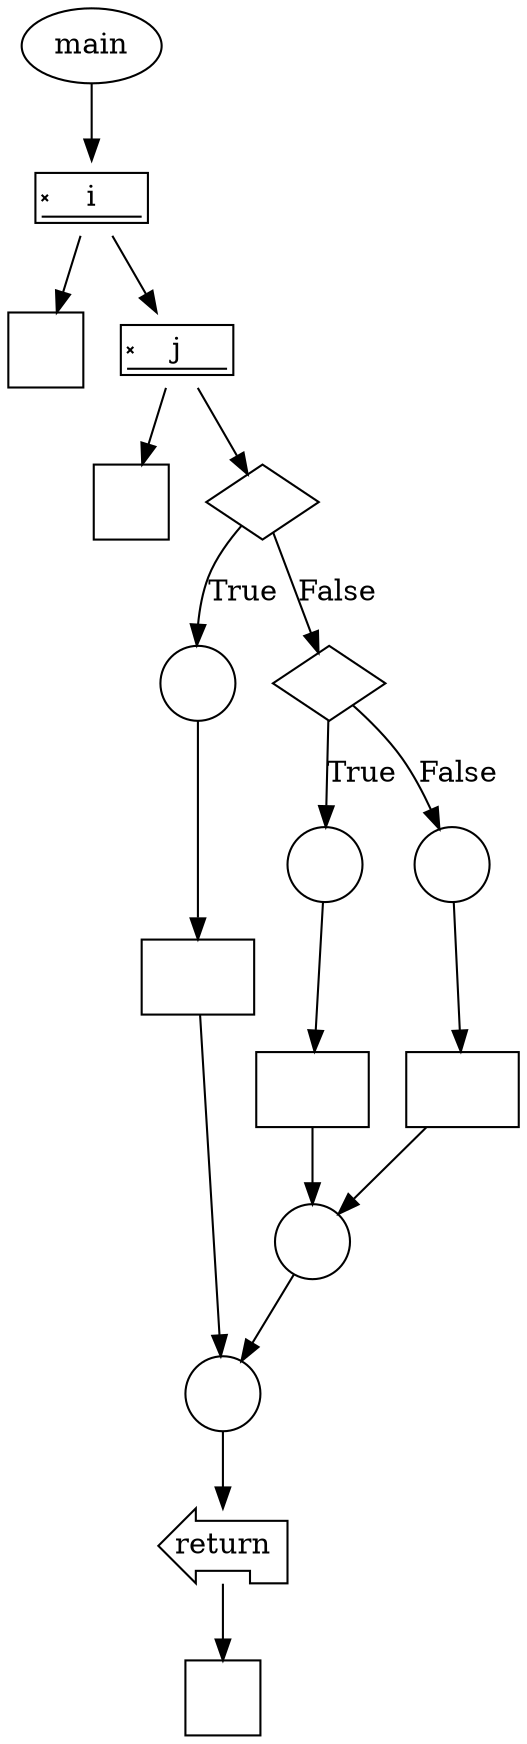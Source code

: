 digraph {
	graph [bb="0,0,243,832"];
	node [label="\N"];
	"ced93d78-afe4-430c-be19-524a40d7d062"	[height=0.5,
		label=main,
		pos="30,814",
		shape=ellipse,
		width=0.82932];
	"f3342c3b-dc45-4d50-beba-3dee969a0d95"	[height=0.5,
		label=i,
		pos="30,741",
		shape=signature,
		width=0.75];
	"ced93d78-afe4-430c-be19-524a40d7d062" -> "f3342c3b-dc45-4d50-beba-3dee969a0d95"	[pos="e,30,759.03 30,795.81 30,788.23 30,779.1 30,770.54"];
	"e317e278-40e9-4e5a-8c9b-56a78a569501"	[height=0.5,
		label="",
		pos="18,668",
		shape=square,
		width=0.5];
	"f3342c3b-dc45-4d50-beba-3dee969a0d95" -> "e317e278-40e9-4e5a-8c9b-56a78a569501"	[pos="e,20.878,686.03 27.095,722.81 25.798,715.14 24.235,705.89 22.774,697.24"];
	"e0c5ad4a-463a-4a4d-8c12-8d9348430dfe"	[height=0.5,
		label=j,
		pos="81,668",
		shape=signature,
		width=0.75];
	"f3342c3b-dc45-4d50-beba-3dee969a0d95" -> "e0c5ad4a-463a-4a4d-8c12-8d9348430dfe"	[pos="e,68.768,686.03 42.346,722.81 48.297,714.53 55.564,704.41 62.185,695.19"];
	"7c2d963a-4ef4-4c37-80b8-d41e41629476"	[height=0.5,
		label="",
		pos="59,595",
		shape=square,
		width=0.5];
	"e0c5ad4a-463a-4a4d-8c12-8d9348430dfe" -> "7c2d963a-4ef4-4c37-80b8-d41e41629476"	[pos="e,64.277,613.03 75.674,649.81 73.269,642.05 70.366,632.68 67.661,623.95"];
	"e4b1bac0-44e3-4519-a492-190335e2a2c1"	[height=0.5,
		label="",
		pos="122,595",
		shape=diamond,
		width=0.75];
	"e0c5ad4a-463a-4a4d-8c12-8d9348430dfe" -> "e4b1bac0-44e3-4519-a492-190335e2a2c1"	[pos="e,114.86,608.36 90.925,649.81 96.413,640.31 103.29,628.39 109.18,618.19"];
	"2c0914bf-fdec-4f73-a69d-94039aa1376e"	[height=0.5,
		label="",
		pos="89,506.5",
		shape=circle,
		width=0.5];
	"e4b1bac0-44e3-4519-a492-190335e2a2c1" -> "2c0914bf-fdec-4f73-a69d-94039aa1376e"	[label=True,
		lp="117.25,550.75",
		pos="e,93.313,524.45 114.98,581.28 111.54,574.74 107.51,566.58 104.5,559 101.53,551.51 98.794,543.21 96.481,535.51"];
	"943cfe71-646a-40ae-8d60-6c923a93d909"	[height=0.5,
		label="",
		pos="152,506.5",
		shape=diamond,
		width=0.75];
	"e4b1bac0-44e3-4519-a492-190335e2a2c1" -> "943cfe71-646a-40ae-8d60-6c923a93d909"	[label=False,
		lp="153.94,550.75",
		pos="e,147.14,521.52 126.95,579.72 131.41,566.87 138.05,547.71 143.38,532.35"];
	"4c3145f9-5306-4bea-9f99-c80607935ed4"	[height=0.5,
		label="",
		pos="89,364",
		shape=rect,
		width=0.75];
	"2c0914bf-fdec-4f73-a69d-94039aa1376e" -> "4c3145f9-5306-4bea-9f99-c80607935ed4"	[pos="e,89,382.37 89,488.27 89,464.68 89,422 89,393.58"];
	"a80f293f-e396-4904-9a5e-9ba262c0eec0"	[height=0.5,
		label="",
		pos="101,164",
		shape=circle,
		width=0.5];
	"4c3145f9-5306-4bea-9f99-c80607935ed4" -> "a80f293f-e396-4904-9a5e-9ba262c0eec0"	[pos="e,99.95,182.33 90.044,345.78 92.11,311.69 96.736,235.35 99.266,193.6"];
	"de346a48-a0ae-4f07-94b5-d15530f3e69b"	[height=0.5,
		label=return,
		pos="101,91",
		shape=lpromoter,
		width=0.75];
	"a80f293f-e396-4904-9a5e-9ba262c0eec0" -> "de346a48-a0ae-4f07-94b5-d15530f3e69b"	[pos="e,101,109.03 101,145.81 101,138.23 101,129.1 101,120.54"];
	"87ccb4be-15c4-49a7-ac50-a199dc6a97a5"	[height=0.5,
		label="",
		pos="150,418",
		shape=circle,
		width=0.5];
	"943cfe71-646a-40ae-8d60-6c923a93d909" -> "87ccb4be-15c4-49a7-ac50-a199dc6a97a5"	[label=True,
		lp="163.93,462.25",
		pos="e,150.4,436.35 151.6,488.41 151.34,476.76 150.97,461.05 150.66,447.52"];
	"1e8aef56-04db-4e2a-9b1f-73c8fc41bdeb"	[height=0.5,
		label="",
		pos="213,418",
		shape=circle,
		width=0.5];
	"943cfe71-646a-40ae-8d60-6c923a93d909" -> "1e8aef56-04db-4e2a-9b1f-73c8fc41bdeb"	[label=False,
		lp="204.7,462.25",
		pos="e,204.15,433.7 161.39,494.38 166.97,487.62 174.1,478.72 180,470.5 186.23,461.82 192.66,452 198.17,443.29"];
	"a616ab86-8e1d-48cb-b758-baa32dece884"	[height=0.5,
		label="",
		pos="144,310",
		shape=rect,
		width=0.75];
	"87ccb4be-15c4-49a7-ac50-a199dc6a97a5" -> "a616ab86-8e1d-48cb-b758-baa32dece884"	[pos="e,144.98,328.34 149.04,399.97 148.12,383.76 146.72,359.06 145.63,339.79"];
	"9c4dc363-428a-4270-9f6f-983bd9776fef"	[height=0.5,
		label="",
		pos="144,237",
		shape=circle,
		width=0.5];
	"a616ab86-8e1d-48cb-b758-baa32dece884" -> "9c4dc363-428a-4270-9f6f-983bd9776fef"	[pos="e,144,255.03 144,291.81 144,284.23 144,275.1 144,266.54"];
	"9c4dc363-428a-4270-9f6f-983bd9776fef" -> "a80f293f-e396-4904-9a5e-9ba262c0eec0"	[pos="e,110.11,180.04 134.88,220.94 129.41,211.91 122.31,200.19 116.03,189.81"];
	"673e5443-acde-4288-b50c-70e936288628"	[height=0.5,
		label="",
		pos="216,310",
		shape=rect,
		width=0.75];
	"1e8aef56-04db-4e2a-9b1f-73c8fc41bdeb" -> "673e5443-acde-4288-b50c-70e936288628"	[pos="e,215.51,328.34 213.48,399.97 213.94,383.76 214.64,359.06 215.19,339.79"];
	"673e5443-acde-4288-b50c-70e936288628" -> "9c4dc363-428a-4270-9f6f-983bd9776fef"	[pos="e,156.53,250.36 198.57,291.81 188.32,281.71 175.32,268.88 164.57,258.28"];
	"c892a270-ce1b-41d7-8e02-de91e46e3a17"	[height=0.5,
		label="",
		pos="101,18",
		shape=square,
		width=0.5];
	"de346a48-a0ae-4f07-94b5-d15530f3e69b" -> "c892a270-ce1b-41d7-8e02-de91e46e3a17"	[pos="e,101,36.029 101,72.813 101,65.226 101,56.101 101,47.539"];
}
